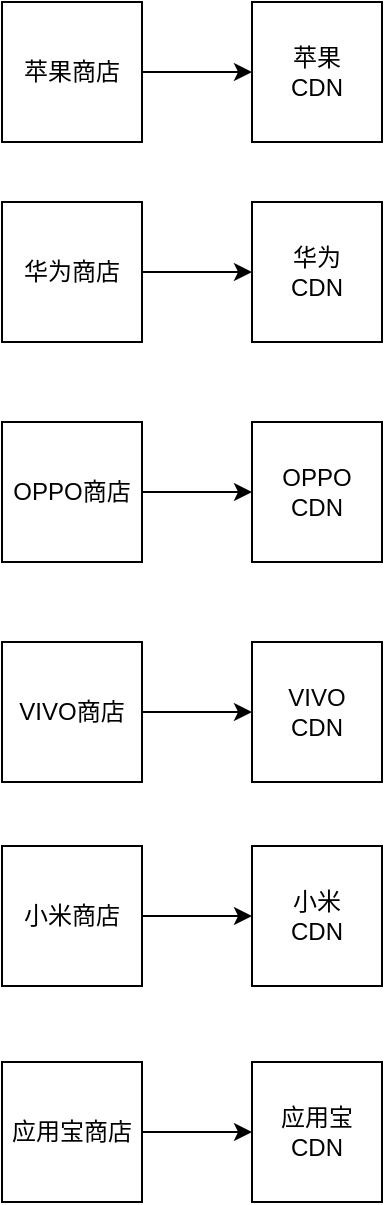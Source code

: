 <mxfile version="16.2.7" type="github"><diagram id="0dBSCYIOzl0Dh5r4dUYV" name="Page-1"><mxGraphModel dx="1186" dy="741" grid="1" gridSize="10" guides="1" tooltips="1" connect="1" arrows="1" fold="1" page="1" pageScale="1" pageWidth="827" pageHeight="1169" math="0" shadow="0"><root><mxCell id="0"/><mxCell id="1" parent="0"/><mxCell id="ZMvp3rRAAzbrYu79erX8-3" value="" style="edgeStyle=orthogonalEdgeStyle;rounded=0;orthogonalLoop=1;jettySize=auto;html=1;" parent="1" source="ZMvp3rRAAzbrYu79erX8-1" target="ZMvp3rRAAzbrYu79erX8-2" edge="1"><mxGeometry relative="1" as="geometry"/></mxCell><mxCell id="ZMvp3rRAAzbrYu79erX8-1" value="苹果商店" style="whiteSpace=wrap;html=1;aspect=fixed;" parent="1" vertex="1"><mxGeometry x="290" y="150" width="70" height="70" as="geometry"/></mxCell><mxCell id="ZMvp3rRAAzbrYu79erX8-2" value="苹果&lt;br&gt;CDN" style="whiteSpace=wrap;html=1;" parent="1" vertex="1"><mxGeometry x="415" y="150" width="65" height="70" as="geometry"/></mxCell><mxCell id="ZMvp3rRAAzbrYu79erX8-4" value="" style="edgeStyle=orthogonalEdgeStyle;rounded=0;orthogonalLoop=1;jettySize=auto;html=1;" parent="1" source="ZMvp3rRAAzbrYu79erX8-5" target="ZMvp3rRAAzbrYu79erX8-6" edge="1"><mxGeometry relative="1" as="geometry"/></mxCell><mxCell id="ZMvp3rRAAzbrYu79erX8-5" value="华为商店" style="whiteSpace=wrap;html=1;aspect=fixed;" parent="1" vertex="1"><mxGeometry x="290" y="250" width="70" height="70" as="geometry"/></mxCell><mxCell id="ZMvp3rRAAzbrYu79erX8-6" value="华为&lt;br&gt;CDN" style="whiteSpace=wrap;html=1;" parent="1" vertex="1"><mxGeometry x="415" y="250" width="65" height="70" as="geometry"/></mxCell><mxCell id="ZMvp3rRAAzbrYu79erX8-7" value="" style="edgeStyle=orthogonalEdgeStyle;rounded=0;orthogonalLoop=1;jettySize=auto;html=1;" parent="1" source="ZMvp3rRAAzbrYu79erX8-8" target="ZMvp3rRAAzbrYu79erX8-9" edge="1"><mxGeometry relative="1" as="geometry"/></mxCell><mxCell id="ZMvp3rRAAzbrYu79erX8-8" value="OPPO商店" style="whiteSpace=wrap;html=1;aspect=fixed;" parent="1" vertex="1"><mxGeometry x="290" y="360" width="70" height="70" as="geometry"/></mxCell><mxCell id="ZMvp3rRAAzbrYu79erX8-9" value="OPPO&lt;br&gt;CDN" style="whiteSpace=wrap;html=1;" parent="1" vertex="1"><mxGeometry x="415" y="360" width="65" height="70" as="geometry"/></mxCell><mxCell id="ZMvp3rRAAzbrYu79erX8-10" value="" style="edgeStyle=orthogonalEdgeStyle;rounded=0;orthogonalLoop=1;jettySize=auto;html=1;" parent="1" source="ZMvp3rRAAzbrYu79erX8-11" target="ZMvp3rRAAzbrYu79erX8-12" edge="1"><mxGeometry relative="1" as="geometry"/></mxCell><mxCell id="ZMvp3rRAAzbrYu79erX8-11" value="VIVO商店" style="whiteSpace=wrap;html=1;aspect=fixed;" parent="1" vertex="1"><mxGeometry x="290" y="470" width="70" height="70" as="geometry"/></mxCell><mxCell id="ZMvp3rRAAzbrYu79erX8-12" value="VIVO&lt;br&gt;CDN" style="whiteSpace=wrap;html=1;" parent="1" vertex="1"><mxGeometry x="415" y="470" width="65" height="70" as="geometry"/></mxCell><mxCell id="ZMvp3rRAAzbrYu79erX8-13" value="" style="edgeStyle=orthogonalEdgeStyle;rounded=0;orthogonalLoop=1;jettySize=auto;html=1;" parent="1" source="ZMvp3rRAAzbrYu79erX8-14" target="ZMvp3rRAAzbrYu79erX8-15" edge="1"><mxGeometry relative="1" as="geometry"/></mxCell><mxCell id="ZMvp3rRAAzbrYu79erX8-14" value="小米商店" style="whiteSpace=wrap;html=1;aspect=fixed;" parent="1" vertex="1"><mxGeometry x="290" y="572" width="70" height="70" as="geometry"/></mxCell><mxCell id="ZMvp3rRAAzbrYu79erX8-15" value="小米&lt;br&gt;CDN" style="whiteSpace=wrap;html=1;" parent="1" vertex="1"><mxGeometry x="415" y="572" width="65" height="70" as="geometry"/></mxCell><mxCell id="ZMvp3rRAAzbrYu79erX8-16" value="" style="edgeStyle=orthogonalEdgeStyle;rounded=0;orthogonalLoop=1;jettySize=auto;html=1;" parent="1" source="ZMvp3rRAAzbrYu79erX8-17" target="ZMvp3rRAAzbrYu79erX8-18" edge="1"><mxGeometry relative="1" as="geometry"/></mxCell><mxCell id="ZMvp3rRAAzbrYu79erX8-17" value="应用宝商店" style="whiteSpace=wrap;html=1;aspect=fixed;" parent="1" vertex="1"><mxGeometry x="290" y="680" width="70" height="70" as="geometry"/></mxCell><mxCell id="ZMvp3rRAAzbrYu79erX8-18" value="应用宝&lt;br&gt;CDN" style="whiteSpace=wrap;html=1;" parent="1" vertex="1"><mxGeometry x="415" y="680" width="65" height="70" as="geometry"/></mxCell></root></mxGraphModel></diagram></mxfile>